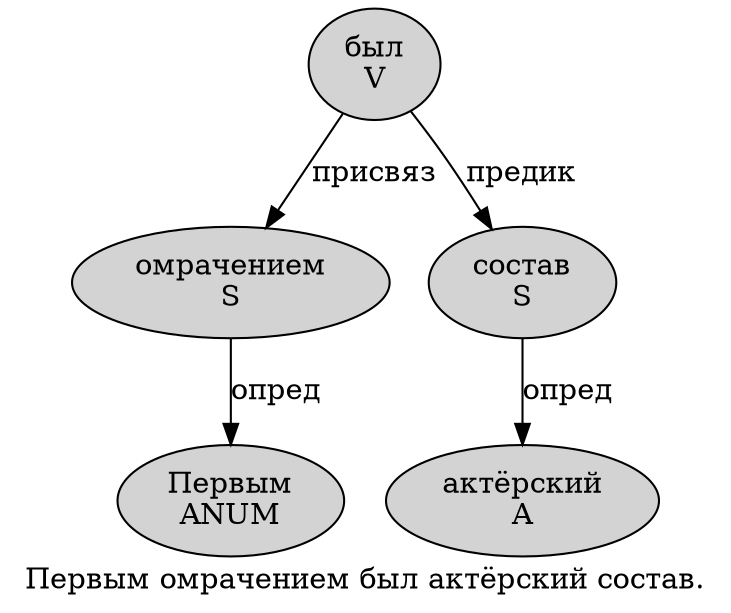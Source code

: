 digraph SENTENCE_4766 {
	graph [label="Первым омрачением был актёрский состав."]
	node [style=filled]
		0 [label="Первым
ANUM" color="" fillcolor=lightgray penwidth=1 shape=ellipse]
		1 [label="омрачением
S" color="" fillcolor=lightgray penwidth=1 shape=ellipse]
		2 [label="был
V" color="" fillcolor=lightgray penwidth=1 shape=ellipse]
		3 [label="актёрский
A" color="" fillcolor=lightgray penwidth=1 shape=ellipse]
		4 [label="состав
S" color="" fillcolor=lightgray penwidth=1 shape=ellipse]
			1 -> 0 [label="опред"]
			2 -> 1 [label="присвяз"]
			2 -> 4 [label="предик"]
			4 -> 3 [label="опред"]
}
